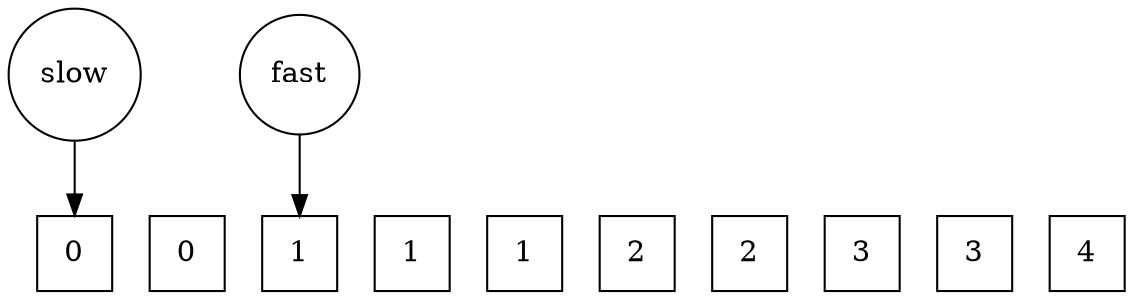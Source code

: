 digraph {
	node [shape=square]
	0 [label=0]
	1 [label=0]
	2 [label=1]
	3 [label=1]
	4 [label=1]
	5 [label=2]
	6 [label=2]
	7 [label=3]
	8 [label=3]
	9 [label=4]
	{
		graph [rank=same]
		0
		1
		2
		3
		4
		5
		6
		7
		8
		9
	}
	slow [shape=circle]
	slow -> 0
	fast [shape=circle]
	fast -> 2
}